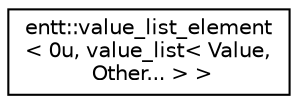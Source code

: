 digraph "Graphical Class Hierarchy"
{
 // LATEX_PDF_SIZE
  edge [fontname="Helvetica",fontsize="10",labelfontname="Helvetica",labelfontsize="10"];
  node [fontname="Helvetica",fontsize="10",shape=record];
  rankdir="LR";
  Node0 [label="entt::value_list_element\l\< 0u, value_list\< Value,\l Other... \> \>",height=0.2,width=0.4,color="black", fillcolor="white", style="filled",URL="$structentt_1_1value__list__element_3_010u_00_01value__list_3_01Value_00_01Other_8_8_8_01_4_01_4.html",tooltip="Provides compile-time indexed access to the types of a type list."];
}
